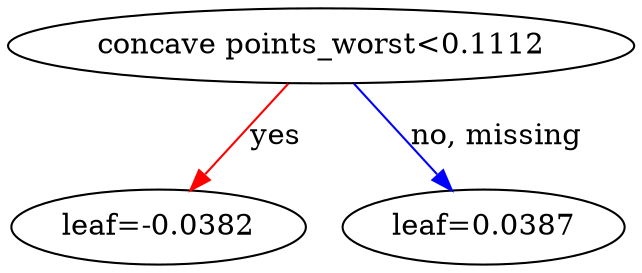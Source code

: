 digraph {
    graph [ rankdir=TB ]
    graph [ rankdir="UD" ]

    0 [ label="concave points_worst<0.1112" ]
    0 -> 1 [label="yes" color="#FF0000"]
    0 -> 2 [label="no, missing" color="#0000FF"]

    1 [ label="leaf=-0.0382" ]

    2 [ label="leaf=0.0387" ]
}
